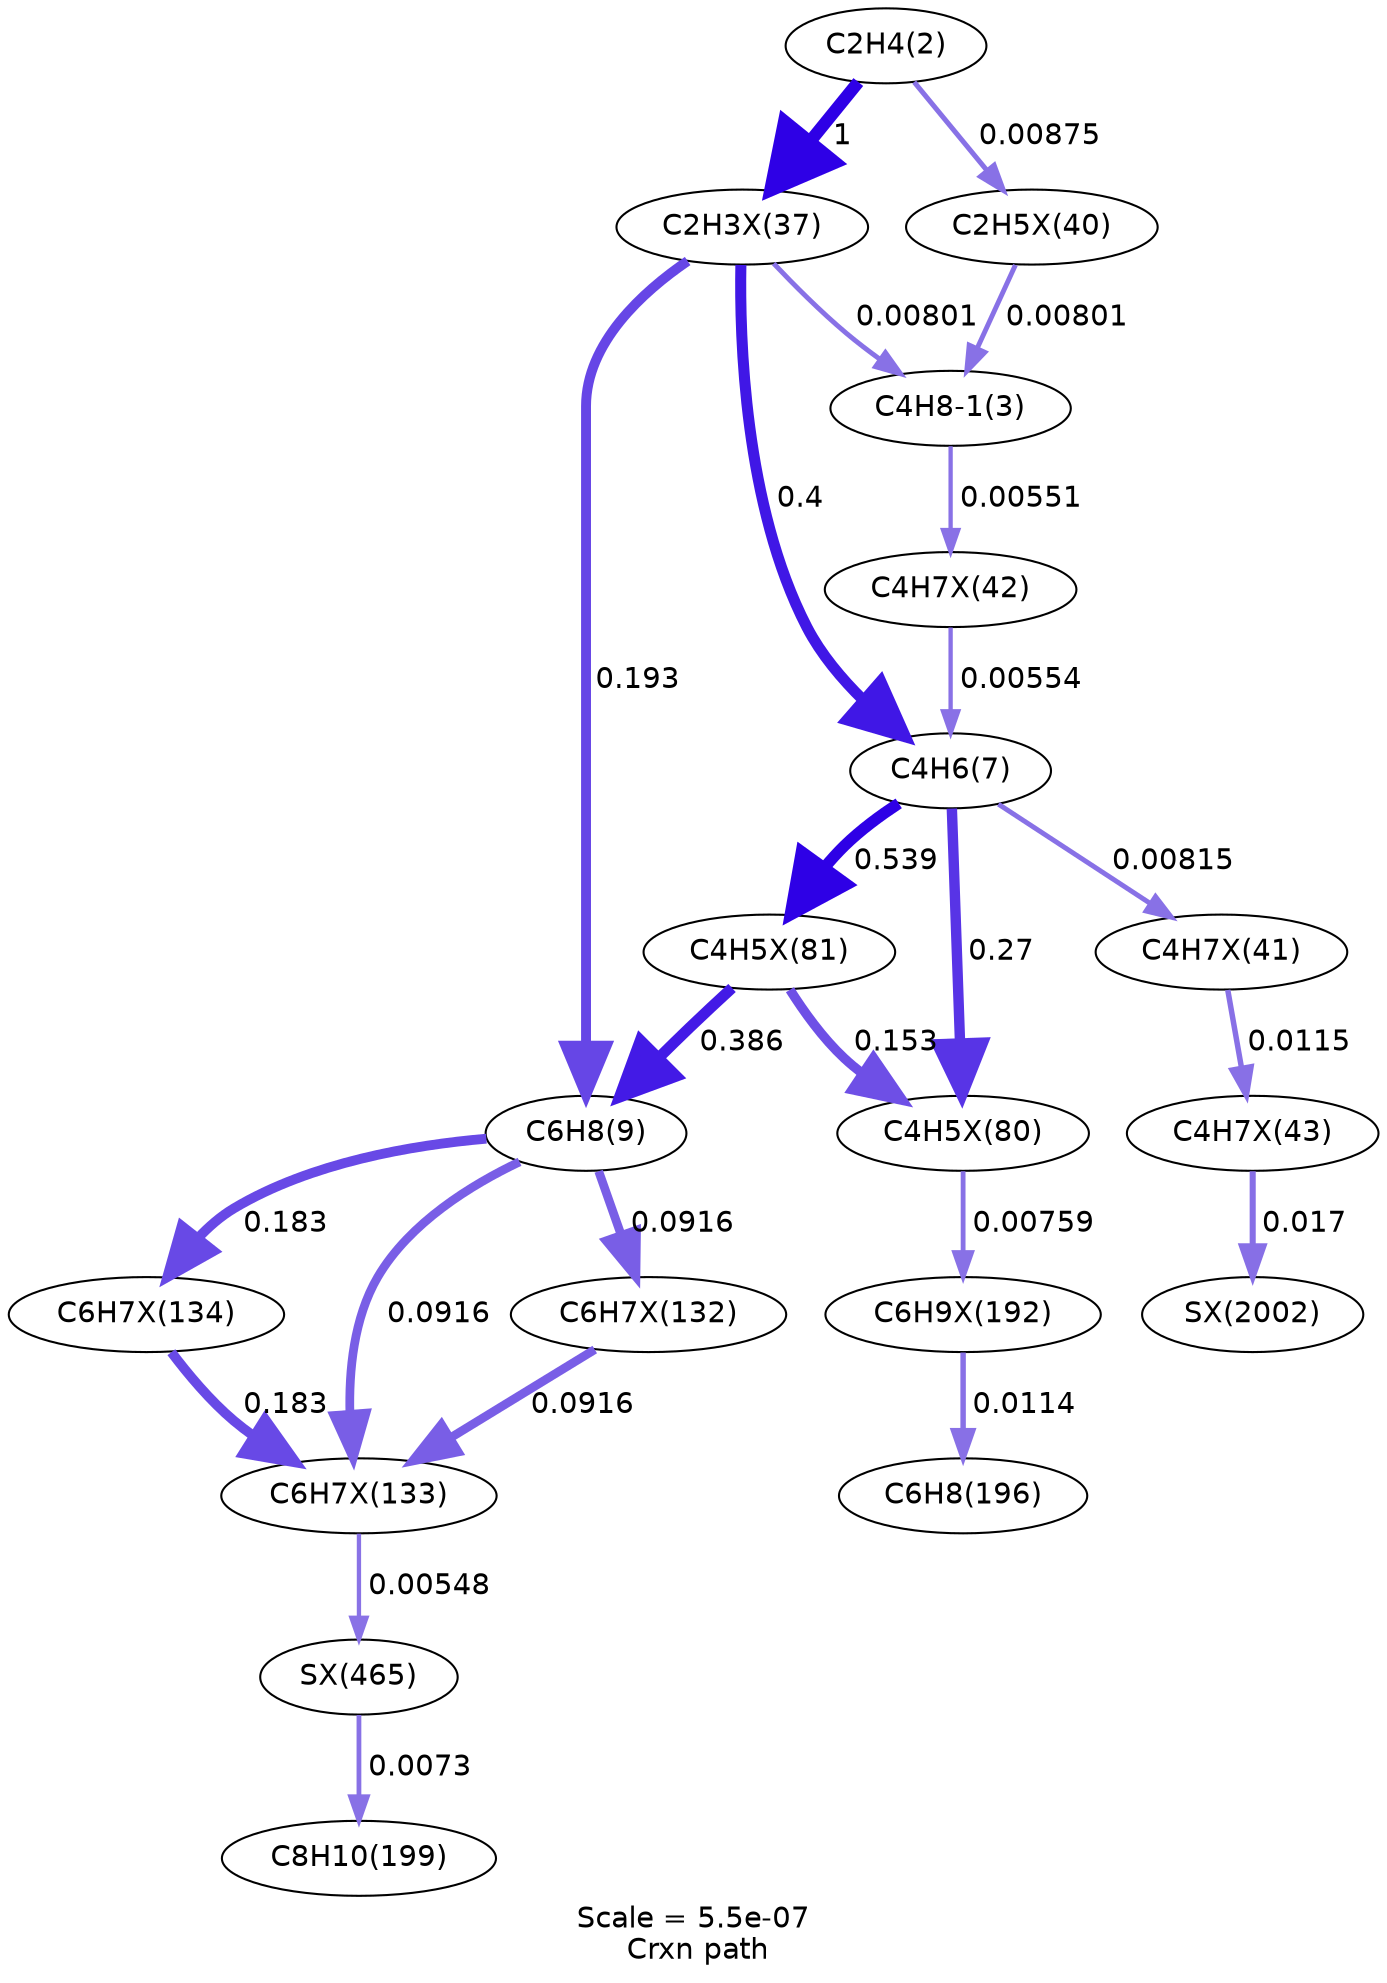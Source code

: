 digraph reaction_paths {
center=1;
s5 -> s31[fontname="Helvetica", style="setlinewidth(6)", arrowsize=3, color="0.7, 1.5, 0.9"
, label=" 1"];
s5 -> s32[fontname="Helvetica", style="setlinewidth(2.42)", arrowsize=1.21, color="0.7, 0.509, 0.9"
, label=" 0.00875"];
s31 -> s8[fontname="Helvetica", style="setlinewidth(5.31)", arrowsize=2.65, color="0.7, 0.9, 0.9"
, label=" 0.4"];
s31 -> s9[fontname="Helvetica", style="setlinewidth(4.76)", arrowsize=2.38, color="0.7, 0.693, 0.9"
, label=" 0.193"];
s31 -> s6[fontname="Helvetica", style="setlinewidth(2.36)", arrowsize=1.18, color="0.7, 0.508, 0.9"
, label=" 0.00801"];
s8 -> s39[fontname="Helvetica", style="setlinewidth(5.53)", arrowsize=2.77, color="0.7, 1.04, 0.9"
, label=" 0.539"];
s8 -> s38[fontname="Helvetica", style="setlinewidth(5.01)", arrowsize=2.51, color="0.7, 0.77, 0.9"
, label=" 0.27"];
s34 -> s8[fontname="Helvetica", style="setlinewidth(2.08)", arrowsize=1.04, color="0.7, 0.506, 0.9"
, label=" 0.00554"];
s8 -> s33[fontname="Helvetica", style="setlinewidth(2.37)", arrowsize=1.18, color="0.7, 0.508, 0.9"
, label=" 0.00815"];
s39 -> s9[fontname="Helvetica", style="setlinewidth(5.28)", arrowsize=2.64, color="0.7, 0.886, 0.9"
, label=" 0.386"];
s39 -> s38[fontname="Helvetica", style="setlinewidth(4.58)", arrowsize=2.29, color="0.7, 0.653, 0.9"
, label=" 0.153"];
s9 -> s42[fontname="Helvetica", style="setlinewidth(4.72)", arrowsize=2.36, color="0.7, 0.683, 0.9"
, label=" 0.183"];
s9 -> s41[fontname="Helvetica", style="setlinewidth(4.2)", arrowsize=2.1, color="0.7, 0.592, 0.9"
, label=" 0.0916"];
s9 -> s40[fontname="Helvetica", style="setlinewidth(4.2)", arrowsize=2.1, color="0.7, 0.592, 0.9"
, label=" 0.0916"];
s38 -> s43[fontname="Helvetica", style="setlinewidth(2.31)", arrowsize=1.16, color="0.7, 0.508, 0.9"
, label=" 0.00759"];
s32 -> s6[fontname="Helvetica", style="setlinewidth(2.36)", arrowsize=1.18, color="0.7, 0.508, 0.9"
, label=" 0.00801"];
s6 -> s34[fontname="Helvetica", style="setlinewidth(2.07)", arrowsize=1.04, color="0.7, 0.506, 0.9"
, label=" 0.00551"];
s42 -> s41[fontname="Helvetica", style="setlinewidth(4.72)", arrowsize=2.36, color="0.7, 0.683, 0.9"
, label=" 0.183"];
s40 -> s41[fontname="Helvetica", style="setlinewidth(4.2)", arrowsize=2.1, color="0.7, 0.592, 0.9"
, label=" 0.0916"];
s41 -> s46[fontname="Helvetica", style="setlinewidth(2.07)", arrowsize=1.03, color="0.7, 0.505, 0.9"
, label=" 0.00548"];
s33 -> s35[fontname="Helvetica", style="setlinewidth(2.63)", arrowsize=1.32, color="0.7, 0.512, 0.9"
, label=" 0.0115"];
s35 -> s48[fontname="Helvetica", style="setlinewidth(2.92)", arrowsize=1.46, color="0.7, 0.517, 0.9"
, label=" 0.017"];
s43 -> s14[fontname="Helvetica", style="setlinewidth(2.62)", arrowsize=1.31, color="0.7, 0.511, 0.9"
, label=" 0.0114"];
s46 -> s15[fontname="Helvetica", style="setlinewidth(2.29)", arrowsize=1.14, color="0.7, 0.507, 0.9"
, label=" 0.0073"];
s5 [ fontname="Helvetica", label="C2H4(2)"];
s6 [ fontname="Helvetica", label="C4H8-1(3)"];
s8 [ fontname="Helvetica", label="C4H6(7)"];
s9 [ fontname="Helvetica", label="C6H8(9)"];
s14 [ fontname="Helvetica", label="C6H8(196)"];
s15 [ fontname="Helvetica", label="C8H10(199)"];
s31 [ fontname="Helvetica", label="C2H3X(37)"];
s32 [ fontname="Helvetica", label="C2H5X(40)"];
s33 [ fontname="Helvetica", label="C4H7X(41)"];
s34 [ fontname="Helvetica", label="C4H7X(42)"];
s35 [ fontname="Helvetica", label="C4H7X(43)"];
s38 [ fontname="Helvetica", label="C4H5X(80)"];
s39 [ fontname="Helvetica", label="C4H5X(81)"];
s40 [ fontname="Helvetica", label="C6H7X(132)"];
s41 [ fontname="Helvetica", label="C6H7X(133)"];
s42 [ fontname="Helvetica", label="C6H7X(134)"];
s43 [ fontname="Helvetica", label="C6H9X(192)"];
s46 [ fontname="Helvetica", label="SX(465)"];
s48 [ fontname="Helvetica", label="SX(2002)"];
 label = "Scale = 5.5e-07\l Crxn path";
 fontname = "Helvetica";
}
